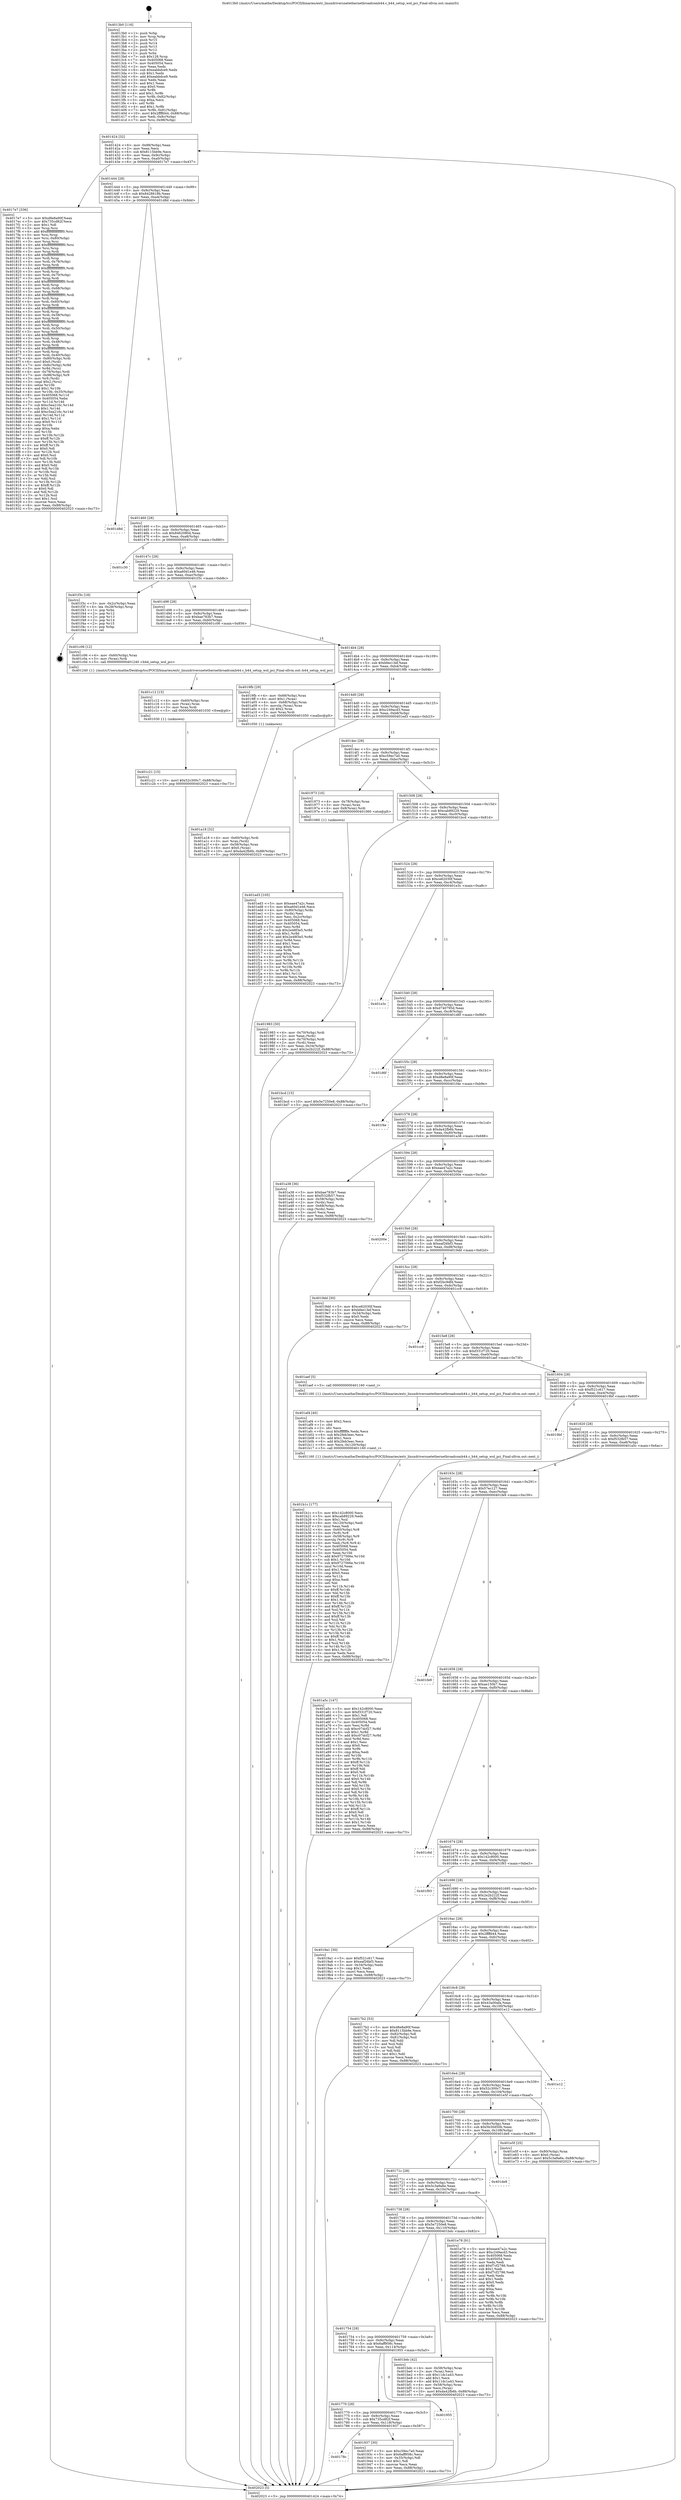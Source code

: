 digraph "0x4013b0" {
  label = "0x4013b0 (/mnt/c/Users/mathe/Desktop/tcc/POCII/binaries/extr_linuxdriversnetethernetbroadcomb44.c_b44_setup_wol_pci_Final-ollvm.out::main(0))"
  labelloc = "t"
  node[shape=record]

  Entry [label="",width=0.3,height=0.3,shape=circle,fillcolor=black,style=filled]
  "0x401424" [label="{
     0x401424 [32]\l
     | [instrs]\l
     &nbsp;&nbsp;0x401424 \<+6\>: mov -0x88(%rbp),%eax\l
     &nbsp;&nbsp;0x40142a \<+2\>: mov %eax,%ecx\l
     &nbsp;&nbsp;0x40142c \<+6\>: sub $0x8115bb9e,%ecx\l
     &nbsp;&nbsp;0x401432 \<+6\>: mov %eax,-0x9c(%rbp)\l
     &nbsp;&nbsp;0x401438 \<+6\>: mov %ecx,-0xa0(%rbp)\l
     &nbsp;&nbsp;0x40143e \<+6\>: je 00000000004017e7 \<main+0x437\>\l
  }"]
  "0x4017e7" [label="{
     0x4017e7 [336]\l
     | [instrs]\l
     &nbsp;&nbsp;0x4017e7 \<+5\>: mov $0xd8e8a90f,%eax\l
     &nbsp;&nbsp;0x4017ec \<+5\>: mov $0x735cd82f,%ecx\l
     &nbsp;&nbsp;0x4017f1 \<+2\>: mov $0x1,%dl\l
     &nbsp;&nbsp;0x4017f3 \<+3\>: mov %rsp,%rsi\l
     &nbsp;&nbsp;0x4017f6 \<+4\>: add $0xfffffffffffffff0,%rsi\l
     &nbsp;&nbsp;0x4017fa \<+3\>: mov %rsi,%rsp\l
     &nbsp;&nbsp;0x4017fd \<+4\>: mov %rsi,-0x80(%rbp)\l
     &nbsp;&nbsp;0x401801 \<+3\>: mov %rsp,%rsi\l
     &nbsp;&nbsp;0x401804 \<+4\>: add $0xfffffffffffffff0,%rsi\l
     &nbsp;&nbsp;0x401808 \<+3\>: mov %rsi,%rsp\l
     &nbsp;&nbsp;0x40180b \<+3\>: mov %rsp,%rdi\l
     &nbsp;&nbsp;0x40180e \<+4\>: add $0xfffffffffffffff0,%rdi\l
     &nbsp;&nbsp;0x401812 \<+3\>: mov %rdi,%rsp\l
     &nbsp;&nbsp;0x401815 \<+4\>: mov %rdi,-0x78(%rbp)\l
     &nbsp;&nbsp;0x401819 \<+3\>: mov %rsp,%rdi\l
     &nbsp;&nbsp;0x40181c \<+4\>: add $0xfffffffffffffff0,%rdi\l
     &nbsp;&nbsp;0x401820 \<+3\>: mov %rdi,%rsp\l
     &nbsp;&nbsp;0x401823 \<+4\>: mov %rdi,-0x70(%rbp)\l
     &nbsp;&nbsp;0x401827 \<+3\>: mov %rsp,%rdi\l
     &nbsp;&nbsp;0x40182a \<+4\>: add $0xfffffffffffffff0,%rdi\l
     &nbsp;&nbsp;0x40182e \<+3\>: mov %rdi,%rsp\l
     &nbsp;&nbsp;0x401831 \<+4\>: mov %rdi,-0x68(%rbp)\l
     &nbsp;&nbsp;0x401835 \<+3\>: mov %rsp,%rdi\l
     &nbsp;&nbsp;0x401838 \<+4\>: add $0xfffffffffffffff0,%rdi\l
     &nbsp;&nbsp;0x40183c \<+3\>: mov %rdi,%rsp\l
     &nbsp;&nbsp;0x40183f \<+4\>: mov %rdi,-0x60(%rbp)\l
     &nbsp;&nbsp;0x401843 \<+3\>: mov %rsp,%rdi\l
     &nbsp;&nbsp;0x401846 \<+4\>: add $0xfffffffffffffff0,%rdi\l
     &nbsp;&nbsp;0x40184a \<+3\>: mov %rdi,%rsp\l
     &nbsp;&nbsp;0x40184d \<+4\>: mov %rdi,-0x58(%rbp)\l
     &nbsp;&nbsp;0x401851 \<+3\>: mov %rsp,%rdi\l
     &nbsp;&nbsp;0x401854 \<+4\>: add $0xfffffffffffffff0,%rdi\l
     &nbsp;&nbsp;0x401858 \<+3\>: mov %rdi,%rsp\l
     &nbsp;&nbsp;0x40185b \<+4\>: mov %rdi,-0x50(%rbp)\l
     &nbsp;&nbsp;0x40185f \<+3\>: mov %rsp,%rdi\l
     &nbsp;&nbsp;0x401862 \<+4\>: add $0xfffffffffffffff0,%rdi\l
     &nbsp;&nbsp;0x401866 \<+3\>: mov %rdi,%rsp\l
     &nbsp;&nbsp;0x401869 \<+4\>: mov %rdi,-0x48(%rbp)\l
     &nbsp;&nbsp;0x40186d \<+3\>: mov %rsp,%rdi\l
     &nbsp;&nbsp;0x401870 \<+4\>: add $0xfffffffffffffff0,%rdi\l
     &nbsp;&nbsp;0x401874 \<+3\>: mov %rdi,%rsp\l
     &nbsp;&nbsp;0x401877 \<+4\>: mov %rdi,-0x40(%rbp)\l
     &nbsp;&nbsp;0x40187b \<+4\>: mov -0x80(%rbp),%rdi\l
     &nbsp;&nbsp;0x40187f \<+6\>: movl $0x0,(%rdi)\l
     &nbsp;&nbsp;0x401885 \<+7\>: mov -0x8c(%rbp),%r8d\l
     &nbsp;&nbsp;0x40188c \<+3\>: mov %r8d,(%rsi)\l
     &nbsp;&nbsp;0x40188f \<+4\>: mov -0x78(%rbp),%rdi\l
     &nbsp;&nbsp;0x401893 \<+7\>: mov -0x98(%rbp),%r9\l
     &nbsp;&nbsp;0x40189a \<+3\>: mov %r9,(%rdi)\l
     &nbsp;&nbsp;0x40189d \<+3\>: cmpl $0x2,(%rsi)\l
     &nbsp;&nbsp;0x4018a0 \<+4\>: setne %r10b\l
     &nbsp;&nbsp;0x4018a4 \<+4\>: and $0x1,%r10b\l
     &nbsp;&nbsp;0x4018a8 \<+4\>: mov %r10b,-0x35(%rbp)\l
     &nbsp;&nbsp;0x4018ac \<+8\>: mov 0x405068,%r11d\l
     &nbsp;&nbsp;0x4018b4 \<+7\>: mov 0x405054,%ebx\l
     &nbsp;&nbsp;0x4018bb \<+3\>: mov %r11d,%r14d\l
     &nbsp;&nbsp;0x4018be \<+7\>: sub $0xc5ea216c,%r14d\l
     &nbsp;&nbsp;0x4018c5 \<+4\>: sub $0x1,%r14d\l
     &nbsp;&nbsp;0x4018c9 \<+7\>: add $0xc5ea216c,%r14d\l
     &nbsp;&nbsp;0x4018d0 \<+4\>: imul %r14d,%r11d\l
     &nbsp;&nbsp;0x4018d4 \<+4\>: and $0x1,%r11d\l
     &nbsp;&nbsp;0x4018d8 \<+4\>: cmp $0x0,%r11d\l
     &nbsp;&nbsp;0x4018dc \<+4\>: sete %r10b\l
     &nbsp;&nbsp;0x4018e0 \<+3\>: cmp $0xa,%ebx\l
     &nbsp;&nbsp;0x4018e3 \<+4\>: setl %r15b\l
     &nbsp;&nbsp;0x4018e7 \<+3\>: mov %r10b,%r12b\l
     &nbsp;&nbsp;0x4018ea \<+4\>: xor $0xff,%r12b\l
     &nbsp;&nbsp;0x4018ee \<+3\>: mov %r15b,%r13b\l
     &nbsp;&nbsp;0x4018f1 \<+4\>: xor $0xff,%r13b\l
     &nbsp;&nbsp;0x4018f5 \<+3\>: xor $0x0,%dl\l
     &nbsp;&nbsp;0x4018f8 \<+3\>: mov %r12b,%sil\l
     &nbsp;&nbsp;0x4018fb \<+4\>: and $0x0,%sil\l
     &nbsp;&nbsp;0x4018ff \<+3\>: and %dl,%r10b\l
     &nbsp;&nbsp;0x401902 \<+3\>: mov %r13b,%dil\l
     &nbsp;&nbsp;0x401905 \<+4\>: and $0x0,%dil\l
     &nbsp;&nbsp;0x401909 \<+3\>: and %dl,%r15b\l
     &nbsp;&nbsp;0x40190c \<+3\>: or %r10b,%sil\l
     &nbsp;&nbsp;0x40190f \<+3\>: or %r15b,%dil\l
     &nbsp;&nbsp;0x401912 \<+3\>: xor %dil,%sil\l
     &nbsp;&nbsp;0x401915 \<+3\>: or %r13b,%r12b\l
     &nbsp;&nbsp;0x401918 \<+4\>: xor $0xff,%r12b\l
     &nbsp;&nbsp;0x40191c \<+3\>: or $0x0,%dl\l
     &nbsp;&nbsp;0x40191f \<+3\>: and %dl,%r12b\l
     &nbsp;&nbsp;0x401922 \<+3\>: or %r12b,%sil\l
     &nbsp;&nbsp;0x401925 \<+4\>: test $0x1,%sil\l
     &nbsp;&nbsp;0x401929 \<+3\>: cmovne %ecx,%eax\l
     &nbsp;&nbsp;0x40192c \<+6\>: mov %eax,-0x88(%rbp)\l
     &nbsp;&nbsp;0x401932 \<+5\>: jmp 0000000000402023 \<main+0xc73\>\l
  }"]
  "0x401444" [label="{
     0x401444 [28]\l
     | [instrs]\l
     &nbsp;&nbsp;0x401444 \<+5\>: jmp 0000000000401449 \<main+0x99\>\l
     &nbsp;&nbsp;0x401449 \<+6\>: mov -0x9c(%rbp),%eax\l
     &nbsp;&nbsp;0x40144f \<+5\>: sub $0x8428618b,%eax\l
     &nbsp;&nbsp;0x401454 \<+6\>: mov %eax,-0xa4(%rbp)\l
     &nbsp;&nbsp;0x40145a \<+6\>: je 0000000000401d8d \<main+0x9dd\>\l
  }"]
  Exit [label="",width=0.3,height=0.3,shape=circle,fillcolor=black,style=filled,peripheries=2]
  "0x401d8d" [label="{
     0x401d8d\l
  }", style=dashed]
  "0x401460" [label="{
     0x401460 [28]\l
     | [instrs]\l
     &nbsp;&nbsp;0x401460 \<+5\>: jmp 0000000000401465 \<main+0xb5\>\l
     &nbsp;&nbsp;0x401465 \<+6\>: mov -0x9c(%rbp),%eax\l
     &nbsp;&nbsp;0x40146b \<+5\>: sub $0x8462080d,%eax\l
     &nbsp;&nbsp;0x401470 \<+6\>: mov %eax,-0xa8(%rbp)\l
     &nbsp;&nbsp;0x401476 \<+6\>: je 0000000000401c30 \<main+0x880\>\l
  }"]
  "0x401c21" [label="{
     0x401c21 [15]\l
     | [instrs]\l
     &nbsp;&nbsp;0x401c21 \<+10\>: movl $0x52c300c7,-0x88(%rbp)\l
     &nbsp;&nbsp;0x401c2b \<+5\>: jmp 0000000000402023 \<main+0xc73\>\l
  }"]
  "0x401c30" [label="{
     0x401c30\l
  }", style=dashed]
  "0x40147c" [label="{
     0x40147c [28]\l
     | [instrs]\l
     &nbsp;&nbsp;0x40147c \<+5\>: jmp 0000000000401481 \<main+0xd1\>\l
     &nbsp;&nbsp;0x401481 \<+6\>: mov -0x9c(%rbp),%eax\l
     &nbsp;&nbsp;0x401487 \<+5\>: sub $0xa60d1e46,%eax\l
     &nbsp;&nbsp;0x40148c \<+6\>: mov %eax,-0xac(%rbp)\l
     &nbsp;&nbsp;0x401492 \<+6\>: je 0000000000401f3c \<main+0xb8c\>\l
  }"]
  "0x401c12" [label="{
     0x401c12 [15]\l
     | [instrs]\l
     &nbsp;&nbsp;0x401c12 \<+4\>: mov -0x60(%rbp),%rax\l
     &nbsp;&nbsp;0x401c16 \<+3\>: mov (%rax),%rax\l
     &nbsp;&nbsp;0x401c19 \<+3\>: mov %rax,%rdi\l
     &nbsp;&nbsp;0x401c1c \<+5\>: call 0000000000401030 \<free@plt\>\l
     | [calls]\l
     &nbsp;&nbsp;0x401030 \{1\} (unknown)\l
  }"]
  "0x401f3c" [label="{
     0x401f3c [18]\l
     | [instrs]\l
     &nbsp;&nbsp;0x401f3c \<+3\>: mov -0x2c(%rbp),%eax\l
     &nbsp;&nbsp;0x401f3f \<+4\>: lea -0x28(%rbp),%rsp\l
     &nbsp;&nbsp;0x401f43 \<+1\>: pop %rbx\l
     &nbsp;&nbsp;0x401f44 \<+2\>: pop %r12\l
     &nbsp;&nbsp;0x401f46 \<+2\>: pop %r13\l
     &nbsp;&nbsp;0x401f48 \<+2\>: pop %r14\l
     &nbsp;&nbsp;0x401f4a \<+2\>: pop %r15\l
     &nbsp;&nbsp;0x401f4c \<+1\>: pop %rbp\l
     &nbsp;&nbsp;0x401f4d \<+1\>: ret\l
  }"]
  "0x401498" [label="{
     0x401498 [28]\l
     | [instrs]\l
     &nbsp;&nbsp;0x401498 \<+5\>: jmp 000000000040149d \<main+0xed\>\l
     &nbsp;&nbsp;0x40149d \<+6\>: mov -0x9c(%rbp),%eax\l
     &nbsp;&nbsp;0x4014a3 \<+5\>: sub $0xbae783b7,%eax\l
     &nbsp;&nbsp;0x4014a8 \<+6\>: mov %eax,-0xb0(%rbp)\l
     &nbsp;&nbsp;0x4014ae \<+6\>: je 0000000000401c06 \<main+0x856\>\l
  }"]
  "0x401b1c" [label="{
     0x401b1c [177]\l
     | [instrs]\l
     &nbsp;&nbsp;0x401b1c \<+5\>: mov $0x142c8000,%ecx\l
     &nbsp;&nbsp;0x401b21 \<+5\>: mov $0xcab89229,%edx\l
     &nbsp;&nbsp;0x401b26 \<+3\>: mov $0x1,%sil\l
     &nbsp;&nbsp;0x401b29 \<+6\>: mov -0x120(%rbp),%edi\l
     &nbsp;&nbsp;0x401b2f \<+3\>: imul %eax,%edi\l
     &nbsp;&nbsp;0x401b32 \<+4\>: mov -0x60(%rbp),%r8\l
     &nbsp;&nbsp;0x401b36 \<+3\>: mov (%r8),%r8\l
     &nbsp;&nbsp;0x401b39 \<+4\>: mov -0x58(%rbp),%r9\l
     &nbsp;&nbsp;0x401b3d \<+3\>: movslq (%r9),%r9\l
     &nbsp;&nbsp;0x401b40 \<+4\>: mov %edi,(%r8,%r9,4)\l
     &nbsp;&nbsp;0x401b44 \<+7\>: mov 0x405068,%eax\l
     &nbsp;&nbsp;0x401b4b \<+7\>: mov 0x405054,%edi\l
     &nbsp;&nbsp;0x401b52 \<+3\>: mov %eax,%r10d\l
     &nbsp;&nbsp;0x401b55 \<+7\>: add $0x9727566e,%r10d\l
     &nbsp;&nbsp;0x401b5c \<+4\>: sub $0x1,%r10d\l
     &nbsp;&nbsp;0x401b60 \<+7\>: sub $0x9727566e,%r10d\l
     &nbsp;&nbsp;0x401b67 \<+4\>: imul %r10d,%eax\l
     &nbsp;&nbsp;0x401b6b \<+3\>: and $0x1,%eax\l
     &nbsp;&nbsp;0x401b6e \<+3\>: cmp $0x0,%eax\l
     &nbsp;&nbsp;0x401b71 \<+4\>: sete %r11b\l
     &nbsp;&nbsp;0x401b75 \<+3\>: cmp $0xa,%edi\l
     &nbsp;&nbsp;0x401b78 \<+3\>: setl %bl\l
     &nbsp;&nbsp;0x401b7b \<+3\>: mov %r11b,%r14b\l
     &nbsp;&nbsp;0x401b7e \<+4\>: xor $0xff,%r14b\l
     &nbsp;&nbsp;0x401b82 \<+3\>: mov %bl,%r15b\l
     &nbsp;&nbsp;0x401b85 \<+4\>: xor $0xff,%r15b\l
     &nbsp;&nbsp;0x401b89 \<+4\>: xor $0x1,%sil\l
     &nbsp;&nbsp;0x401b8d \<+3\>: mov %r14b,%r12b\l
     &nbsp;&nbsp;0x401b90 \<+4\>: and $0xff,%r12b\l
     &nbsp;&nbsp;0x401b94 \<+3\>: and %sil,%r11b\l
     &nbsp;&nbsp;0x401b97 \<+3\>: mov %r15b,%r13b\l
     &nbsp;&nbsp;0x401b9a \<+4\>: and $0xff,%r13b\l
     &nbsp;&nbsp;0x401b9e \<+3\>: and %sil,%bl\l
     &nbsp;&nbsp;0x401ba1 \<+3\>: or %r11b,%r12b\l
     &nbsp;&nbsp;0x401ba4 \<+3\>: or %bl,%r13b\l
     &nbsp;&nbsp;0x401ba7 \<+3\>: xor %r13b,%r12b\l
     &nbsp;&nbsp;0x401baa \<+3\>: or %r15b,%r14b\l
     &nbsp;&nbsp;0x401bad \<+4\>: xor $0xff,%r14b\l
     &nbsp;&nbsp;0x401bb1 \<+4\>: or $0x1,%sil\l
     &nbsp;&nbsp;0x401bb5 \<+3\>: and %sil,%r14b\l
     &nbsp;&nbsp;0x401bb8 \<+3\>: or %r14b,%r12b\l
     &nbsp;&nbsp;0x401bbb \<+4\>: test $0x1,%r12b\l
     &nbsp;&nbsp;0x401bbf \<+3\>: cmovne %edx,%ecx\l
     &nbsp;&nbsp;0x401bc2 \<+6\>: mov %ecx,-0x88(%rbp)\l
     &nbsp;&nbsp;0x401bc8 \<+5\>: jmp 0000000000402023 \<main+0xc73\>\l
  }"]
  "0x401c06" [label="{
     0x401c06 [12]\l
     | [instrs]\l
     &nbsp;&nbsp;0x401c06 \<+4\>: mov -0x60(%rbp),%rax\l
     &nbsp;&nbsp;0x401c0a \<+3\>: mov (%rax),%rdi\l
     &nbsp;&nbsp;0x401c0d \<+5\>: call 0000000000401240 \<b44_setup_wol_pci\>\l
     | [calls]\l
     &nbsp;&nbsp;0x401240 \{1\} (/mnt/c/Users/mathe/Desktop/tcc/POCII/binaries/extr_linuxdriversnetethernetbroadcomb44.c_b44_setup_wol_pci_Final-ollvm.out::b44_setup_wol_pci)\l
  }"]
  "0x4014b4" [label="{
     0x4014b4 [28]\l
     | [instrs]\l
     &nbsp;&nbsp;0x4014b4 \<+5\>: jmp 00000000004014b9 \<main+0x109\>\l
     &nbsp;&nbsp;0x4014b9 \<+6\>: mov -0x9c(%rbp),%eax\l
     &nbsp;&nbsp;0x4014bf \<+5\>: sub $0xbfee13ef,%eax\l
     &nbsp;&nbsp;0x4014c4 \<+6\>: mov %eax,-0xb4(%rbp)\l
     &nbsp;&nbsp;0x4014ca \<+6\>: je 00000000004019fb \<main+0x64b\>\l
  }"]
  "0x401af4" [label="{
     0x401af4 [40]\l
     | [instrs]\l
     &nbsp;&nbsp;0x401af4 \<+5\>: mov $0x2,%ecx\l
     &nbsp;&nbsp;0x401af9 \<+1\>: cltd\l
     &nbsp;&nbsp;0x401afa \<+2\>: idiv %ecx\l
     &nbsp;&nbsp;0x401afc \<+6\>: imul $0xfffffffe,%edx,%ecx\l
     &nbsp;&nbsp;0x401b02 \<+6\>: sub $0x2feb3eec,%ecx\l
     &nbsp;&nbsp;0x401b08 \<+3\>: add $0x1,%ecx\l
     &nbsp;&nbsp;0x401b0b \<+6\>: add $0x2feb3eec,%ecx\l
     &nbsp;&nbsp;0x401b11 \<+6\>: mov %ecx,-0x120(%rbp)\l
     &nbsp;&nbsp;0x401b17 \<+5\>: call 0000000000401160 \<next_i\>\l
     | [calls]\l
     &nbsp;&nbsp;0x401160 \{1\} (/mnt/c/Users/mathe/Desktop/tcc/POCII/binaries/extr_linuxdriversnetethernetbroadcomb44.c_b44_setup_wol_pci_Final-ollvm.out::next_i)\l
  }"]
  "0x4019fb" [label="{
     0x4019fb [29]\l
     | [instrs]\l
     &nbsp;&nbsp;0x4019fb \<+4\>: mov -0x68(%rbp),%rax\l
     &nbsp;&nbsp;0x4019ff \<+6\>: movl $0x1,(%rax)\l
     &nbsp;&nbsp;0x401a05 \<+4\>: mov -0x68(%rbp),%rax\l
     &nbsp;&nbsp;0x401a09 \<+3\>: movslq (%rax),%rax\l
     &nbsp;&nbsp;0x401a0c \<+4\>: shl $0x2,%rax\l
     &nbsp;&nbsp;0x401a10 \<+3\>: mov %rax,%rdi\l
     &nbsp;&nbsp;0x401a13 \<+5\>: call 0000000000401050 \<malloc@plt\>\l
     | [calls]\l
     &nbsp;&nbsp;0x401050 \{1\} (unknown)\l
  }"]
  "0x4014d0" [label="{
     0x4014d0 [28]\l
     | [instrs]\l
     &nbsp;&nbsp;0x4014d0 \<+5\>: jmp 00000000004014d5 \<main+0x125\>\l
     &nbsp;&nbsp;0x4014d5 \<+6\>: mov -0x9c(%rbp),%eax\l
     &nbsp;&nbsp;0x4014db \<+5\>: sub $0xc249acd3,%eax\l
     &nbsp;&nbsp;0x4014e0 \<+6\>: mov %eax,-0xb8(%rbp)\l
     &nbsp;&nbsp;0x4014e6 \<+6\>: je 0000000000401ed3 \<main+0xb23\>\l
  }"]
  "0x401a18" [label="{
     0x401a18 [32]\l
     | [instrs]\l
     &nbsp;&nbsp;0x401a18 \<+4\>: mov -0x60(%rbp),%rdi\l
     &nbsp;&nbsp;0x401a1c \<+3\>: mov %rax,(%rdi)\l
     &nbsp;&nbsp;0x401a1f \<+4\>: mov -0x58(%rbp),%rax\l
     &nbsp;&nbsp;0x401a23 \<+6\>: movl $0x0,(%rax)\l
     &nbsp;&nbsp;0x401a29 \<+10\>: movl $0xda42fb6b,-0x88(%rbp)\l
     &nbsp;&nbsp;0x401a33 \<+5\>: jmp 0000000000402023 \<main+0xc73\>\l
  }"]
  "0x401ed3" [label="{
     0x401ed3 [105]\l
     | [instrs]\l
     &nbsp;&nbsp;0x401ed3 \<+5\>: mov $0xeae47a2c,%eax\l
     &nbsp;&nbsp;0x401ed8 \<+5\>: mov $0xa60d1e46,%ecx\l
     &nbsp;&nbsp;0x401edd \<+4\>: mov -0x80(%rbp),%rdx\l
     &nbsp;&nbsp;0x401ee1 \<+2\>: mov (%rdx),%esi\l
     &nbsp;&nbsp;0x401ee3 \<+3\>: mov %esi,-0x2c(%rbp)\l
     &nbsp;&nbsp;0x401ee6 \<+7\>: mov 0x405068,%esi\l
     &nbsp;&nbsp;0x401eed \<+7\>: mov 0x405054,%edi\l
     &nbsp;&nbsp;0x401ef4 \<+3\>: mov %esi,%r8d\l
     &nbsp;&nbsp;0x401ef7 \<+7\>: sub $0x2e48f3e5,%r8d\l
     &nbsp;&nbsp;0x401efe \<+4\>: sub $0x1,%r8d\l
     &nbsp;&nbsp;0x401f02 \<+7\>: add $0x2e48f3e5,%r8d\l
     &nbsp;&nbsp;0x401f09 \<+4\>: imul %r8d,%esi\l
     &nbsp;&nbsp;0x401f0d \<+3\>: and $0x1,%esi\l
     &nbsp;&nbsp;0x401f10 \<+3\>: cmp $0x0,%esi\l
     &nbsp;&nbsp;0x401f13 \<+4\>: sete %r9b\l
     &nbsp;&nbsp;0x401f17 \<+3\>: cmp $0xa,%edi\l
     &nbsp;&nbsp;0x401f1a \<+4\>: setl %r10b\l
     &nbsp;&nbsp;0x401f1e \<+3\>: mov %r9b,%r11b\l
     &nbsp;&nbsp;0x401f21 \<+3\>: and %r10b,%r11b\l
     &nbsp;&nbsp;0x401f24 \<+3\>: xor %r10b,%r9b\l
     &nbsp;&nbsp;0x401f27 \<+3\>: or %r9b,%r11b\l
     &nbsp;&nbsp;0x401f2a \<+4\>: test $0x1,%r11b\l
     &nbsp;&nbsp;0x401f2e \<+3\>: cmovne %ecx,%eax\l
     &nbsp;&nbsp;0x401f31 \<+6\>: mov %eax,-0x88(%rbp)\l
     &nbsp;&nbsp;0x401f37 \<+5\>: jmp 0000000000402023 \<main+0xc73\>\l
  }"]
  "0x4014ec" [label="{
     0x4014ec [28]\l
     | [instrs]\l
     &nbsp;&nbsp;0x4014ec \<+5\>: jmp 00000000004014f1 \<main+0x141\>\l
     &nbsp;&nbsp;0x4014f1 \<+6\>: mov -0x9c(%rbp),%eax\l
     &nbsp;&nbsp;0x4014f7 \<+5\>: sub $0xc59ec7a0,%eax\l
     &nbsp;&nbsp;0x4014fc \<+6\>: mov %eax,-0xbc(%rbp)\l
     &nbsp;&nbsp;0x401502 \<+6\>: je 0000000000401973 \<main+0x5c3\>\l
  }"]
  "0x401983" [label="{
     0x401983 [30]\l
     | [instrs]\l
     &nbsp;&nbsp;0x401983 \<+4\>: mov -0x70(%rbp),%rdi\l
     &nbsp;&nbsp;0x401987 \<+2\>: mov %eax,(%rdi)\l
     &nbsp;&nbsp;0x401989 \<+4\>: mov -0x70(%rbp),%rdi\l
     &nbsp;&nbsp;0x40198d \<+2\>: mov (%rdi),%eax\l
     &nbsp;&nbsp;0x40198f \<+3\>: mov %eax,-0x34(%rbp)\l
     &nbsp;&nbsp;0x401992 \<+10\>: movl $0x2e2b222f,-0x88(%rbp)\l
     &nbsp;&nbsp;0x40199c \<+5\>: jmp 0000000000402023 \<main+0xc73\>\l
  }"]
  "0x401973" [label="{
     0x401973 [16]\l
     | [instrs]\l
     &nbsp;&nbsp;0x401973 \<+4\>: mov -0x78(%rbp),%rax\l
     &nbsp;&nbsp;0x401977 \<+3\>: mov (%rax),%rax\l
     &nbsp;&nbsp;0x40197a \<+4\>: mov 0x8(%rax),%rdi\l
     &nbsp;&nbsp;0x40197e \<+5\>: call 0000000000401060 \<atoi@plt\>\l
     | [calls]\l
     &nbsp;&nbsp;0x401060 \{1\} (unknown)\l
  }"]
  "0x401508" [label="{
     0x401508 [28]\l
     | [instrs]\l
     &nbsp;&nbsp;0x401508 \<+5\>: jmp 000000000040150d \<main+0x15d\>\l
     &nbsp;&nbsp;0x40150d \<+6\>: mov -0x9c(%rbp),%eax\l
     &nbsp;&nbsp;0x401513 \<+5\>: sub $0xcab89229,%eax\l
     &nbsp;&nbsp;0x401518 \<+6\>: mov %eax,-0xc0(%rbp)\l
     &nbsp;&nbsp;0x40151e \<+6\>: je 0000000000401bcd \<main+0x81d\>\l
  }"]
  "0x40178c" [label="{
     0x40178c\l
  }", style=dashed]
  "0x401bcd" [label="{
     0x401bcd [15]\l
     | [instrs]\l
     &nbsp;&nbsp;0x401bcd \<+10\>: movl $0x5e7250e8,-0x88(%rbp)\l
     &nbsp;&nbsp;0x401bd7 \<+5\>: jmp 0000000000402023 \<main+0xc73\>\l
  }"]
  "0x401524" [label="{
     0x401524 [28]\l
     | [instrs]\l
     &nbsp;&nbsp;0x401524 \<+5\>: jmp 0000000000401529 \<main+0x179\>\l
     &nbsp;&nbsp;0x401529 \<+6\>: mov -0x9c(%rbp),%eax\l
     &nbsp;&nbsp;0x40152f \<+5\>: sub $0xce62030f,%eax\l
     &nbsp;&nbsp;0x401534 \<+6\>: mov %eax,-0xc4(%rbp)\l
     &nbsp;&nbsp;0x40153a \<+6\>: je 0000000000401e3c \<main+0xa8c\>\l
  }"]
  "0x401937" [label="{
     0x401937 [30]\l
     | [instrs]\l
     &nbsp;&nbsp;0x401937 \<+5\>: mov $0xc59ec7a0,%eax\l
     &nbsp;&nbsp;0x40193c \<+5\>: mov $0x6aff958c,%ecx\l
     &nbsp;&nbsp;0x401941 \<+3\>: mov -0x35(%rbp),%dl\l
     &nbsp;&nbsp;0x401944 \<+3\>: test $0x1,%dl\l
     &nbsp;&nbsp;0x401947 \<+3\>: cmovne %ecx,%eax\l
     &nbsp;&nbsp;0x40194a \<+6\>: mov %eax,-0x88(%rbp)\l
     &nbsp;&nbsp;0x401950 \<+5\>: jmp 0000000000402023 \<main+0xc73\>\l
  }"]
  "0x401e3c" [label="{
     0x401e3c\l
  }", style=dashed]
  "0x401540" [label="{
     0x401540 [28]\l
     | [instrs]\l
     &nbsp;&nbsp;0x401540 \<+5\>: jmp 0000000000401545 \<main+0x195\>\l
     &nbsp;&nbsp;0x401545 \<+6\>: mov -0x9c(%rbp),%eax\l
     &nbsp;&nbsp;0x40154b \<+5\>: sub $0xd740795d,%eax\l
     &nbsp;&nbsp;0x401550 \<+6\>: mov %eax,-0xc8(%rbp)\l
     &nbsp;&nbsp;0x401556 \<+6\>: je 0000000000401d6f \<main+0x9bf\>\l
  }"]
  "0x401770" [label="{
     0x401770 [28]\l
     | [instrs]\l
     &nbsp;&nbsp;0x401770 \<+5\>: jmp 0000000000401775 \<main+0x3c5\>\l
     &nbsp;&nbsp;0x401775 \<+6\>: mov -0x9c(%rbp),%eax\l
     &nbsp;&nbsp;0x40177b \<+5\>: sub $0x735cd82f,%eax\l
     &nbsp;&nbsp;0x401780 \<+6\>: mov %eax,-0x118(%rbp)\l
     &nbsp;&nbsp;0x401786 \<+6\>: je 0000000000401937 \<main+0x587\>\l
  }"]
  "0x401d6f" [label="{
     0x401d6f\l
  }", style=dashed]
  "0x40155c" [label="{
     0x40155c [28]\l
     | [instrs]\l
     &nbsp;&nbsp;0x40155c \<+5\>: jmp 0000000000401561 \<main+0x1b1\>\l
     &nbsp;&nbsp;0x401561 \<+6\>: mov -0x9c(%rbp),%eax\l
     &nbsp;&nbsp;0x401567 \<+5\>: sub $0xd8e8a90f,%eax\l
     &nbsp;&nbsp;0x40156c \<+6\>: mov %eax,-0xcc(%rbp)\l
     &nbsp;&nbsp;0x401572 \<+6\>: je 0000000000401f4e \<main+0xb9e\>\l
  }"]
  "0x401955" [label="{
     0x401955\l
  }", style=dashed]
  "0x401f4e" [label="{
     0x401f4e\l
  }", style=dashed]
  "0x401578" [label="{
     0x401578 [28]\l
     | [instrs]\l
     &nbsp;&nbsp;0x401578 \<+5\>: jmp 000000000040157d \<main+0x1cd\>\l
     &nbsp;&nbsp;0x40157d \<+6\>: mov -0x9c(%rbp),%eax\l
     &nbsp;&nbsp;0x401583 \<+5\>: sub $0xda42fb6b,%eax\l
     &nbsp;&nbsp;0x401588 \<+6\>: mov %eax,-0xd0(%rbp)\l
     &nbsp;&nbsp;0x40158e \<+6\>: je 0000000000401a38 \<main+0x688\>\l
  }"]
  "0x401754" [label="{
     0x401754 [28]\l
     | [instrs]\l
     &nbsp;&nbsp;0x401754 \<+5\>: jmp 0000000000401759 \<main+0x3a9\>\l
     &nbsp;&nbsp;0x401759 \<+6\>: mov -0x9c(%rbp),%eax\l
     &nbsp;&nbsp;0x40175f \<+5\>: sub $0x6aff958c,%eax\l
     &nbsp;&nbsp;0x401764 \<+6\>: mov %eax,-0x114(%rbp)\l
     &nbsp;&nbsp;0x40176a \<+6\>: je 0000000000401955 \<main+0x5a5\>\l
  }"]
  "0x401a38" [label="{
     0x401a38 [36]\l
     | [instrs]\l
     &nbsp;&nbsp;0x401a38 \<+5\>: mov $0xbae783b7,%eax\l
     &nbsp;&nbsp;0x401a3d \<+5\>: mov $0xf532fb57,%ecx\l
     &nbsp;&nbsp;0x401a42 \<+4\>: mov -0x58(%rbp),%rdx\l
     &nbsp;&nbsp;0x401a46 \<+2\>: mov (%rdx),%esi\l
     &nbsp;&nbsp;0x401a48 \<+4\>: mov -0x68(%rbp),%rdx\l
     &nbsp;&nbsp;0x401a4c \<+2\>: cmp (%rdx),%esi\l
     &nbsp;&nbsp;0x401a4e \<+3\>: cmovl %ecx,%eax\l
     &nbsp;&nbsp;0x401a51 \<+6\>: mov %eax,-0x88(%rbp)\l
     &nbsp;&nbsp;0x401a57 \<+5\>: jmp 0000000000402023 \<main+0xc73\>\l
  }"]
  "0x401594" [label="{
     0x401594 [28]\l
     | [instrs]\l
     &nbsp;&nbsp;0x401594 \<+5\>: jmp 0000000000401599 \<main+0x1e9\>\l
     &nbsp;&nbsp;0x401599 \<+6\>: mov -0x9c(%rbp),%eax\l
     &nbsp;&nbsp;0x40159f \<+5\>: sub $0xeae47a2c,%eax\l
     &nbsp;&nbsp;0x4015a4 \<+6\>: mov %eax,-0xd4(%rbp)\l
     &nbsp;&nbsp;0x4015aa \<+6\>: je 000000000040200e \<main+0xc5e\>\l
  }"]
  "0x401bdc" [label="{
     0x401bdc [42]\l
     | [instrs]\l
     &nbsp;&nbsp;0x401bdc \<+4\>: mov -0x58(%rbp),%rax\l
     &nbsp;&nbsp;0x401be0 \<+2\>: mov (%rax),%ecx\l
     &nbsp;&nbsp;0x401be2 \<+6\>: sub $0x11dc1a43,%ecx\l
     &nbsp;&nbsp;0x401be8 \<+3\>: add $0x1,%ecx\l
     &nbsp;&nbsp;0x401beb \<+6\>: add $0x11dc1a43,%ecx\l
     &nbsp;&nbsp;0x401bf1 \<+4\>: mov -0x58(%rbp),%rax\l
     &nbsp;&nbsp;0x401bf5 \<+2\>: mov %ecx,(%rax)\l
     &nbsp;&nbsp;0x401bf7 \<+10\>: movl $0xda42fb6b,-0x88(%rbp)\l
     &nbsp;&nbsp;0x401c01 \<+5\>: jmp 0000000000402023 \<main+0xc73\>\l
  }"]
  "0x40200e" [label="{
     0x40200e\l
  }", style=dashed]
  "0x4015b0" [label="{
     0x4015b0 [28]\l
     | [instrs]\l
     &nbsp;&nbsp;0x4015b0 \<+5\>: jmp 00000000004015b5 \<main+0x205\>\l
     &nbsp;&nbsp;0x4015b5 \<+6\>: mov -0x9c(%rbp),%eax\l
     &nbsp;&nbsp;0x4015bb \<+5\>: sub $0xeaf26bf3,%eax\l
     &nbsp;&nbsp;0x4015c0 \<+6\>: mov %eax,-0xd8(%rbp)\l
     &nbsp;&nbsp;0x4015c6 \<+6\>: je 00000000004019dd \<main+0x62d\>\l
  }"]
  "0x401738" [label="{
     0x401738 [28]\l
     | [instrs]\l
     &nbsp;&nbsp;0x401738 \<+5\>: jmp 000000000040173d \<main+0x38d\>\l
     &nbsp;&nbsp;0x40173d \<+6\>: mov -0x9c(%rbp),%eax\l
     &nbsp;&nbsp;0x401743 \<+5\>: sub $0x5e7250e8,%eax\l
     &nbsp;&nbsp;0x401748 \<+6\>: mov %eax,-0x110(%rbp)\l
     &nbsp;&nbsp;0x40174e \<+6\>: je 0000000000401bdc \<main+0x82c\>\l
  }"]
  "0x4019dd" [label="{
     0x4019dd [30]\l
     | [instrs]\l
     &nbsp;&nbsp;0x4019dd \<+5\>: mov $0xce62030f,%eax\l
     &nbsp;&nbsp;0x4019e2 \<+5\>: mov $0xbfee13ef,%ecx\l
     &nbsp;&nbsp;0x4019e7 \<+3\>: mov -0x34(%rbp),%edx\l
     &nbsp;&nbsp;0x4019ea \<+3\>: cmp $0x0,%edx\l
     &nbsp;&nbsp;0x4019ed \<+3\>: cmove %ecx,%eax\l
     &nbsp;&nbsp;0x4019f0 \<+6\>: mov %eax,-0x88(%rbp)\l
     &nbsp;&nbsp;0x4019f6 \<+5\>: jmp 0000000000402023 \<main+0xc73\>\l
  }"]
  "0x4015cc" [label="{
     0x4015cc [28]\l
     | [instrs]\l
     &nbsp;&nbsp;0x4015cc \<+5\>: jmp 00000000004015d1 \<main+0x221\>\l
     &nbsp;&nbsp;0x4015d1 \<+6\>: mov -0x9c(%rbp),%eax\l
     &nbsp;&nbsp;0x4015d7 \<+5\>: sub $0xf2bc9dfd,%eax\l
     &nbsp;&nbsp;0x4015dc \<+6\>: mov %eax,-0xdc(%rbp)\l
     &nbsp;&nbsp;0x4015e2 \<+6\>: je 0000000000401cc8 \<main+0x918\>\l
  }"]
  "0x401e78" [label="{
     0x401e78 [91]\l
     | [instrs]\l
     &nbsp;&nbsp;0x401e78 \<+5\>: mov $0xeae47a2c,%eax\l
     &nbsp;&nbsp;0x401e7d \<+5\>: mov $0xc249acd3,%ecx\l
     &nbsp;&nbsp;0x401e82 \<+7\>: mov 0x405068,%edx\l
     &nbsp;&nbsp;0x401e89 \<+7\>: mov 0x405054,%esi\l
     &nbsp;&nbsp;0x401e90 \<+2\>: mov %edx,%edi\l
     &nbsp;&nbsp;0x401e92 \<+6\>: add $0xf7cf2786,%edi\l
     &nbsp;&nbsp;0x401e98 \<+3\>: sub $0x1,%edi\l
     &nbsp;&nbsp;0x401e9b \<+6\>: sub $0xf7cf2786,%edi\l
     &nbsp;&nbsp;0x401ea1 \<+3\>: imul %edi,%edx\l
     &nbsp;&nbsp;0x401ea4 \<+3\>: and $0x1,%edx\l
     &nbsp;&nbsp;0x401ea7 \<+3\>: cmp $0x0,%edx\l
     &nbsp;&nbsp;0x401eaa \<+4\>: sete %r8b\l
     &nbsp;&nbsp;0x401eae \<+3\>: cmp $0xa,%esi\l
     &nbsp;&nbsp;0x401eb1 \<+4\>: setl %r9b\l
     &nbsp;&nbsp;0x401eb5 \<+3\>: mov %r8b,%r10b\l
     &nbsp;&nbsp;0x401eb8 \<+3\>: and %r9b,%r10b\l
     &nbsp;&nbsp;0x401ebb \<+3\>: xor %r9b,%r8b\l
     &nbsp;&nbsp;0x401ebe \<+3\>: or %r8b,%r10b\l
     &nbsp;&nbsp;0x401ec1 \<+4\>: test $0x1,%r10b\l
     &nbsp;&nbsp;0x401ec5 \<+3\>: cmovne %ecx,%eax\l
     &nbsp;&nbsp;0x401ec8 \<+6\>: mov %eax,-0x88(%rbp)\l
     &nbsp;&nbsp;0x401ece \<+5\>: jmp 0000000000402023 \<main+0xc73\>\l
  }"]
  "0x401cc8" [label="{
     0x401cc8\l
  }", style=dashed]
  "0x4015e8" [label="{
     0x4015e8 [28]\l
     | [instrs]\l
     &nbsp;&nbsp;0x4015e8 \<+5\>: jmp 00000000004015ed \<main+0x23d\>\l
     &nbsp;&nbsp;0x4015ed \<+6\>: mov -0x9c(%rbp),%eax\l
     &nbsp;&nbsp;0x4015f3 \<+5\>: sub $0xf331f720,%eax\l
     &nbsp;&nbsp;0x4015f8 \<+6\>: mov %eax,-0xe0(%rbp)\l
     &nbsp;&nbsp;0x4015fe \<+6\>: je 0000000000401aef \<main+0x73f\>\l
  }"]
  "0x40171c" [label="{
     0x40171c [28]\l
     | [instrs]\l
     &nbsp;&nbsp;0x40171c \<+5\>: jmp 0000000000401721 \<main+0x371\>\l
     &nbsp;&nbsp;0x401721 \<+6\>: mov -0x9c(%rbp),%eax\l
     &nbsp;&nbsp;0x401727 \<+5\>: sub $0x5c3a9a6e,%eax\l
     &nbsp;&nbsp;0x40172c \<+6\>: mov %eax,-0x10c(%rbp)\l
     &nbsp;&nbsp;0x401732 \<+6\>: je 0000000000401e78 \<main+0xac8\>\l
  }"]
  "0x401aef" [label="{
     0x401aef [5]\l
     | [instrs]\l
     &nbsp;&nbsp;0x401aef \<+5\>: call 0000000000401160 \<next_i\>\l
     | [calls]\l
     &nbsp;&nbsp;0x401160 \{1\} (/mnt/c/Users/mathe/Desktop/tcc/POCII/binaries/extr_linuxdriversnetethernetbroadcomb44.c_b44_setup_wol_pci_Final-ollvm.out::next_i)\l
  }"]
  "0x401604" [label="{
     0x401604 [28]\l
     | [instrs]\l
     &nbsp;&nbsp;0x401604 \<+5\>: jmp 0000000000401609 \<main+0x259\>\l
     &nbsp;&nbsp;0x401609 \<+6\>: mov -0x9c(%rbp),%eax\l
     &nbsp;&nbsp;0x40160f \<+5\>: sub $0xf521c617,%eax\l
     &nbsp;&nbsp;0x401614 \<+6\>: mov %eax,-0xe4(%rbp)\l
     &nbsp;&nbsp;0x40161a \<+6\>: je 00000000004019bf \<main+0x60f\>\l
  }"]
  "0x401de8" [label="{
     0x401de8\l
  }", style=dashed]
  "0x4019bf" [label="{
     0x4019bf\l
  }", style=dashed]
  "0x401620" [label="{
     0x401620 [28]\l
     | [instrs]\l
     &nbsp;&nbsp;0x401620 \<+5\>: jmp 0000000000401625 \<main+0x275\>\l
     &nbsp;&nbsp;0x401625 \<+6\>: mov -0x9c(%rbp),%eax\l
     &nbsp;&nbsp;0x40162b \<+5\>: sub $0xf532fb57,%eax\l
     &nbsp;&nbsp;0x401630 \<+6\>: mov %eax,-0xe8(%rbp)\l
     &nbsp;&nbsp;0x401636 \<+6\>: je 0000000000401a5c \<main+0x6ac\>\l
  }"]
  "0x401700" [label="{
     0x401700 [28]\l
     | [instrs]\l
     &nbsp;&nbsp;0x401700 \<+5\>: jmp 0000000000401705 \<main+0x355\>\l
     &nbsp;&nbsp;0x401705 \<+6\>: mov -0x9c(%rbp),%eax\l
     &nbsp;&nbsp;0x40170b \<+5\>: sub $0x5b30d50b,%eax\l
     &nbsp;&nbsp;0x401710 \<+6\>: mov %eax,-0x108(%rbp)\l
     &nbsp;&nbsp;0x401716 \<+6\>: je 0000000000401de8 \<main+0xa38\>\l
  }"]
  "0x401a5c" [label="{
     0x401a5c [147]\l
     | [instrs]\l
     &nbsp;&nbsp;0x401a5c \<+5\>: mov $0x142c8000,%eax\l
     &nbsp;&nbsp;0x401a61 \<+5\>: mov $0xf331f720,%ecx\l
     &nbsp;&nbsp;0x401a66 \<+2\>: mov $0x1,%dl\l
     &nbsp;&nbsp;0x401a68 \<+7\>: mov 0x405068,%esi\l
     &nbsp;&nbsp;0x401a6f \<+7\>: mov 0x405054,%edi\l
     &nbsp;&nbsp;0x401a76 \<+3\>: mov %esi,%r8d\l
     &nbsp;&nbsp;0x401a79 \<+7\>: sub $0xc07dcf27,%r8d\l
     &nbsp;&nbsp;0x401a80 \<+4\>: sub $0x1,%r8d\l
     &nbsp;&nbsp;0x401a84 \<+7\>: add $0xc07dcf27,%r8d\l
     &nbsp;&nbsp;0x401a8b \<+4\>: imul %r8d,%esi\l
     &nbsp;&nbsp;0x401a8f \<+3\>: and $0x1,%esi\l
     &nbsp;&nbsp;0x401a92 \<+3\>: cmp $0x0,%esi\l
     &nbsp;&nbsp;0x401a95 \<+4\>: sete %r9b\l
     &nbsp;&nbsp;0x401a99 \<+3\>: cmp $0xa,%edi\l
     &nbsp;&nbsp;0x401a9c \<+4\>: setl %r10b\l
     &nbsp;&nbsp;0x401aa0 \<+3\>: mov %r9b,%r11b\l
     &nbsp;&nbsp;0x401aa3 \<+4\>: xor $0xff,%r11b\l
     &nbsp;&nbsp;0x401aa7 \<+3\>: mov %r10b,%bl\l
     &nbsp;&nbsp;0x401aaa \<+3\>: xor $0xff,%bl\l
     &nbsp;&nbsp;0x401aad \<+3\>: xor $0x0,%dl\l
     &nbsp;&nbsp;0x401ab0 \<+3\>: mov %r11b,%r14b\l
     &nbsp;&nbsp;0x401ab3 \<+4\>: and $0x0,%r14b\l
     &nbsp;&nbsp;0x401ab7 \<+3\>: and %dl,%r9b\l
     &nbsp;&nbsp;0x401aba \<+3\>: mov %bl,%r15b\l
     &nbsp;&nbsp;0x401abd \<+4\>: and $0x0,%r15b\l
     &nbsp;&nbsp;0x401ac1 \<+3\>: and %dl,%r10b\l
     &nbsp;&nbsp;0x401ac4 \<+3\>: or %r9b,%r14b\l
     &nbsp;&nbsp;0x401ac7 \<+3\>: or %r10b,%r15b\l
     &nbsp;&nbsp;0x401aca \<+3\>: xor %r15b,%r14b\l
     &nbsp;&nbsp;0x401acd \<+3\>: or %bl,%r11b\l
     &nbsp;&nbsp;0x401ad0 \<+4\>: xor $0xff,%r11b\l
     &nbsp;&nbsp;0x401ad4 \<+3\>: or $0x0,%dl\l
     &nbsp;&nbsp;0x401ad7 \<+3\>: and %dl,%r11b\l
     &nbsp;&nbsp;0x401ada \<+3\>: or %r11b,%r14b\l
     &nbsp;&nbsp;0x401add \<+4\>: test $0x1,%r14b\l
     &nbsp;&nbsp;0x401ae1 \<+3\>: cmovne %ecx,%eax\l
     &nbsp;&nbsp;0x401ae4 \<+6\>: mov %eax,-0x88(%rbp)\l
     &nbsp;&nbsp;0x401aea \<+5\>: jmp 0000000000402023 \<main+0xc73\>\l
  }"]
  "0x40163c" [label="{
     0x40163c [28]\l
     | [instrs]\l
     &nbsp;&nbsp;0x40163c \<+5\>: jmp 0000000000401641 \<main+0x291\>\l
     &nbsp;&nbsp;0x401641 \<+6\>: mov -0x9c(%rbp),%eax\l
     &nbsp;&nbsp;0x401647 \<+5\>: sub $0x57ec127,%eax\l
     &nbsp;&nbsp;0x40164c \<+6\>: mov %eax,-0xec(%rbp)\l
     &nbsp;&nbsp;0x401652 \<+6\>: je 0000000000401fe9 \<main+0xc39\>\l
  }"]
  "0x401e5f" [label="{
     0x401e5f [25]\l
     | [instrs]\l
     &nbsp;&nbsp;0x401e5f \<+4\>: mov -0x80(%rbp),%rax\l
     &nbsp;&nbsp;0x401e63 \<+6\>: movl $0x0,(%rax)\l
     &nbsp;&nbsp;0x401e69 \<+10\>: movl $0x5c3a9a6e,-0x88(%rbp)\l
     &nbsp;&nbsp;0x401e73 \<+5\>: jmp 0000000000402023 \<main+0xc73\>\l
  }"]
  "0x401fe9" [label="{
     0x401fe9\l
  }", style=dashed]
  "0x401658" [label="{
     0x401658 [28]\l
     | [instrs]\l
     &nbsp;&nbsp;0x401658 \<+5\>: jmp 000000000040165d \<main+0x2ad\>\l
     &nbsp;&nbsp;0x40165d \<+6\>: mov -0x9c(%rbp),%eax\l
     &nbsp;&nbsp;0x401663 \<+5\>: sub $0xae150b7,%eax\l
     &nbsp;&nbsp;0x401668 \<+6\>: mov %eax,-0xf0(%rbp)\l
     &nbsp;&nbsp;0x40166e \<+6\>: je 0000000000401c6d \<main+0x8bd\>\l
  }"]
  "0x4016e4" [label="{
     0x4016e4 [28]\l
     | [instrs]\l
     &nbsp;&nbsp;0x4016e4 \<+5\>: jmp 00000000004016e9 \<main+0x339\>\l
     &nbsp;&nbsp;0x4016e9 \<+6\>: mov -0x9c(%rbp),%eax\l
     &nbsp;&nbsp;0x4016ef \<+5\>: sub $0x52c300c7,%eax\l
     &nbsp;&nbsp;0x4016f4 \<+6\>: mov %eax,-0x104(%rbp)\l
     &nbsp;&nbsp;0x4016fa \<+6\>: je 0000000000401e5f \<main+0xaaf\>\l
  }"]
  "0x401c6d" [label="{
     0x401c6d\l
  }", style=dashed]
  "0x401674" [label="{
     0x401674 [28]\l
     | [instrs]\l
     &nbsp;&nbsp;0x401674 \<+5\>: jmp 0000000000401679 \<main+0x2c9\>\l
     &nbsp;&nbsp;0x401679 \<+6\>: mov -0x9c(%rbp),%eax\l
     &nbsp;&nbsp;0x40167f \<+5\>: sub $0x142c8000,%eax\l
     &nbsp;&nbsp;0x401684 \<+6\>: mov %eax,-0xf4(%rbp)\l
     &nbsp;&nbsp;0x40168a \<+6\>: je 0000000000401f93 \<main+0xbe3\>\l
  }"]
  "0x401e12" [label="{
     0x401e12\l
  }", style=dashed]
  "0x401f93" [label="{
     0x401f93\l
  }", style=dashed]
  "0x401690" [label="{
     0x401690 [28]\l
     | [instrs]\l
     &nbsp;&nbsp;0x401690 \<+5\>: jmp 0000000000401695 \<main+0x2e5\>\l
     &nbsp;&nbsp;0x401695 \<+6\>: mov -0x9c(%rbp),%eax\l
     &nbsp;&nbsp;0x40169b \<+5\>: sub $0x2e2b222f,%eax\l
     &nbsp;&nbsp;0x4016a0 \<+6\>: mov %eax,-0xf8(%rbp)\l
     &nbsp;&nbsp;0x4016a6 \<+6\>: je 00000000004019a1 \<main+0x5f1\>\l
  }"]
  "0x4013b0" [label="{
     0x4013b0 [116]\l
     | [instrs]\l
     &nbsp;&nbsp;0x4013b0 \<+1\>: push %rbp\l
     &nbsp;&nbsp;0x4013b1 \<+3\>: mov %rsp,%rbp\l
     &nbsp;&nbsp;0x4013b4 \<+2\>: push %r15\l
     &nbsp;&nbsp;0x4013b6 \<+2\>: push %r14\l
     &nbsp;&nbsp;0x4013b8 \<+2\>: push %r13\l
     &nbsp;&nbsp;0x4013ba \<+2\>: push %r12\l
     &nbsp;&nbsp;0x4013bc \<+1\>: push %rbx\l
     &nbsp;&nbsp;0x4013bd \<+7\>: sub $0x128,%rsp\l
     &nbsp;&nbsp;0x4013c4 \<+7\>: mov 0x405068,%eax\l
     &nbsp;&nbsp;0x4013cb \<+7\>: mov 0x405054,%ecx\l
     &nbsp;&nbsp;0x4013d2 \<+2\>: mov %eax,%edx\l
     &nbsp;&nbsp;0x4013d4 \<+6\>: sub $0xeabbdce9,%edx\l
     &nbsp;&nbsp;0x4013da \<+3\>: sub $0x1,%edx\l
     &nbsp;&nbsp;0x4013dd \<+6\>: add $0xeabbdce9,%edx\l
     &nbsp;&nbsp;0x4013e3 \<+3\>: imul %edx,%eax\l
     &nbsp;&nbsp;0x4013e6 \<+3\>: and $0x1,%eax\l
     &nbsp;&nbsp;0x4013e9 \<+3\>: cmp $0x0,%eax\l
     &nbsp;&nbsp;0x4013ec \<+4\>: sete %r8b\l
     &nbsp;&nbsp;0x4013f0 \<+4\>: and $0x1,%r8b\l
     &nbsp;&nbsp;0x4013f4 \<+7\>: mov %r8b,-0x82(%rbp)\l
     &nbsp;&nbsp;0x4013fb \<+3\>: cmp $0xa,%ecx\l
     &nbsp;&nbsp;0x4013fe \<+4\>: setl %r8b\l
     &nbsp;&nbsp;0x401402 \<+4\>: and $0x1,%r8b\l
     &nbsp;&nbsp;0x401406 \<+7\>: mov %r8b,-0x81(%rbp)\l
     &nbsp;&nbsp;0x40140d \<+10\>: movl $0x2ffffd44,-0x88(%rbp)\l
     &nbsp;&nbsp;0x401417 \<+6\>: mov %edi,-0x8c(%rbp)\l
     &nbsp;&nbsp;0x40141d \<+7\>: mov %rsi,-0x98(%rbp)\l
  }"]
  "0x4019a1" [label="{
     0x4019a1 [30]\l
     | [instrs]\l
     &nbsp;&nbsp;0x4019a1 \<+5\>: mov $0xf521c617,%eax\l
     &nbsp;&nbsp;0x4019a6 \<+5\>: mov $0xeaf26bf3,%ecx\l
     &nbsp;&nbsp;0x4019ab \<+3\>: mov -0x34(%rbp),%edx\l
     &nbsp;&nbsp;0x4019ae \<+3\>: cmp $0x1,%edx\l
     &nbsp;&nbsp;0x4019b1 \<+3\>: cmovl %ecx,%eax\l
     &nbsp;&nbsp;0x4019b4 \<+6\>: mov %eax,-0x88(%rbp)\l
     &nbsp;&nbsp;0x4019ba \<+5\>: jmp 0000000000402023 \<main+0xc73\>\l
  }"]
  "0x4016ac" [label="{
     0x4016ac [28]\l
     | [instrs]\l
     &nbsp;&nbsp;0x4016ac \<+5\>: jmp 00000000004016b1 \<main+0x301\>\l
     &nbsp;&nbsp;0x4016b1 \<+6\>: mov -0x9c(%rbp),%eax\l
     &nbsp;&nbsp;0x4016b7 \<+5\>: sub $0x2ffffd44,%eax\l
     &nbsp;&nbsp;0x4016bc \<+6\>: mov %eax,-0xfc(%rbp)\l
     &nbsp;&nbsp;0x4016c2 \<+6\>: je 00000000004017b2 \<main+0x402\>\l
  }"]
  "0x402023" [label="{
     0x402023 [5]\l
     | [instrs]\l
     &nbsp;&nbsp;0x402023 \<+5\>: jmp 0000000000401424 \<main+0x74\>\l
  }"]
  "0x4017b2" [label="{
     0x4017b2 [53]\l
     | [instrs]\l
     &nbsp;&nbsp;0x4017b2 \<+5\>: mov $0xd8e8a90f,%eax\l
     &nbsp;&nbsp;0x4017b7 \<+5\>: mov $0x8115bb9e,%ecx\l
     &nbsp;&nbsp;0x4017bc \<+6\>: mov -0x82(%rbp),%dl\l
     &nbsp;&nbsp;0x4017c2 \<+7\>: mov -0x81(%rbp),%sil\l
     &nbsp;&nbsp;0x4017c9 \<+3\>: mov %dl,%dil\l
     &nbsp;&nbsp;0x4017cc \<+3\>: and %sil,%dil\l
     &nbsp;&nbsp;0x4017cf \<+3\>: xor %sil,%dl\l
     &nbsp;&nbsp;0x4017d2 \<+3\>: or %dl,%dil\l
     &nbsp;&nbsp;0x4017d5 \<+4\>: test $0x1,%dil\l
     &nbsp;&nbsp;0x4017d9 \<+3\>: cmovne %ecx,%eax\l
     &nbsp;&nbsp;0x4017dc \<+6\>: mov %eax,-0x88(%rbp)\l
     &nbsp;&nbsp;0x4017e2 \<+5\>: jmp 0000000000402023 \<main+0xc73\>\l
  }"]
  "0x4016c8" [label="{
     0x4016c8 [28]\l
     | [instrs]\l
     &nbsp;&nbsp;0x4016c8 \<+5\>: jmp 00000000004016cd \<main+0x31d\>\l
     &nbsp;&nbsp;0x4016cd \<+6\>: mov -0x9c(%rbp),%eax\l
     &nbsp;&nbsp;0x4016d3 \<+5\>: sub $0x43a00afa,%eax\l
     &nbsp;&nbsp;0x4016d8 \<+6\>: mov %eax,-0x100(%rbp)\l
     &nbsp;&nbsp;0x4016de \<+6\>: je 0000000000401e12 \<main+0xa62\>\l
  }"]
  Entry -> "0x4013b0" [label=" 1"]
  "0x401424" -> "0x4017e7" [label=" 1"]
  "0x401424" -> "0x401444" [label=" 17"]
  "0x401f3c" -> Exit [label=" 1"]
  "0x401444" -> "0x401d8d" [label=" 0"]
  "0x401444" -> "0x401460" [label=" 17"]
  "0x401ed3" -> "0x402023" [label=" 1"]
  "0x401460" -> "0x401c30" [label=" 0"]
  "0x401460" -> "0x40147c" [label=" 17"]
  "0x401e78" -> "0x402023" [label=" 1"]
  "0x40147c" -> "0x401f3c" [label=" 1"]
  "0x40147c" -> "0x401498" [label=" 16"]
  "0x401e5f" -> "0x402023" [label=" 1"]
  "0x401498" -> "0x401c06" [label=" 1"]
  "0x401498" -> "0x4014b4" [label=" 15"]
  "0x401c21" -> "0x402023" [label=" 1"]
  "0x4014b4" -> "0x4019fb" [label=" 1"]
  "0x4014b4" -> "0x4014d0" [label=" 14"]
  "0x401c12" -> "0x401c21" [label=" 1"]
  "0x4014d0" -> "0x401ed3" [label=" 1"]
  "0x4014d0" -> "0x4014ec" [label=" 13"]
  "0x401c06" -> "0x401c12" [label=" 1"]
  "0x4014ec" -> "0x401973" [label=" 1"]
  "0x4014ec" -> "0x401508" [label=" 12"]
  "0x401bdc" -> "0x402023" [label=" 1"]
  "0x401508" -> "0x401bcd" [label=" 1"]
  "0x401508" -> "0x401524" [label=" 11"]
  "0x401bcd" -> "0x402023" [label=" 1"]
  "0x401524" -> "0x401e3c" [label=" 0"]
  "0x401524" -> "0x401540" [label=" 11"]
  "0x401b1c" -> "0x402023" [label=" 1"]
  "0x401540" -> "0x401d6f" [label=" 0"]
  "0x401540" -> "0x40155c" [label=" 11"]
  "0x401aef" -> "0x401af4" [label=" 1"]
  "0x40155c" -> "0x401f4e" [label=" 0"]
  "0x40155c" -> "0x401578" [label=" 11"]
  "0x401a5c" -> "0x402023" [label=" 1"]
  "0x401578" -> "0x401a38" [label=" 2"]
  "0x401578" -> "0x401594" [label=" 9"]
  "0x401a18" -> "0x402023" [label=" 1"]
  "0x401594" -> "0x40200e" [label=" 0"]
  "0x401594" -> "0x4015b0" [label=" 9"]
  "0x4019fb" -> "0x401a18" [label=" 1"]
  "0x4015b0" -> "0x4019dd" [label=" 1"]
  "0x4015b0" -> "0x4015cc" [label=" 8"]
  "0x4019a1" -> "0x402023" [label=" 1"]
  "0x4015cc" -> "0x401cc8" [label=" 0"]
  "0x4015cc" -> "0x4015e8" [label=" 8"]
  "0x401983" -> "0x402023" [label=" 1"]
  "0x4015e8" -> "0x401aef" [label=" 1"]
  "0x4015e8" -> "0x401604" [label=" 7"]
  "0x401937" -> "0x402023" [label=" 1"]
  "0x401604" -> "0x4019bf" [label=" 0"]
  "0x401604" -> "0x401620" [label=" 7"]
  "0x401770" -> "0x40178c" [label=" 0"]
  "0x401620" -> "0x401a5c" [label=" 1"]
  "0x401620" -> "0x40163c" [label=" 6"]
  "0x401af4" -> "0x401b1c" [label=" 1"]
  "0x40163c" -> "0x401fe9" [label=" 0"]
  "0x40163c" -> "0x401658" [label=" 6"]
  "0x401754" -> "0x401770" [label=" 1"]
  "0x401658" -> "0x401c6d" [label=" 0"]
  "0x401658" -> "0x401674" [label=" 6"]
  "0x401a38" -> "0x402023" [label=" 2"]
  "0x401674" -> "0x401f93" [label=" 0"]
  "0x401674" -> "0x401690" [label=" 6"]
  "0x401738" -> "0x401754" [label=" 1"]
  "0x401690" -> "0x4019a1" [label=" 1"]
  "0x401690" -> "0x4016ac" [label=" 5"]
  "0x40171c" -> "0x401738" [label=" 2"]
  "0x4016ac" -> "0x4017b2" [label=" 1"]
  "0x4016ac" -> "0x4016c8" [label=" 4"]
  "0x4017b2" -> "0x402023" [label=" 1"]
  "0x4013b0" -> "0x401424" [label=" 1"]
  "0x402023" -> "0x401424" [label=" 17"]
  "0x4019dd" -> "0x402023" [label=" 1"]
  "0x4017e7" -> "0x402023" [label=" 1"]
  "0x401738" -> "0x401bdc" [label=" 1"]
  "0x4016c8" -> "0x401e12" [label=" 0"]
  "0x4016c8" -> "0x4016e4" [label=" 4"]
  "0x401754" -> "0x401955" [label=" 0"]
  "0x4016e4" -> "0x401e5f" [label=" 1"]
  "0x4016e4" -> "0x401700" [label=" 3"]
  "0x401770" -> "0x401937" [label=" 1"]
  "0x401700" -> "0x401de8" [label=" 0"]
  "0x401700" -> "0x40171c" [label=" 3"]
  "0x401973" -> "0x401983" [label=" 1"]
  "0x40171c" -> "0x401e78" [label=" 1"]
}
